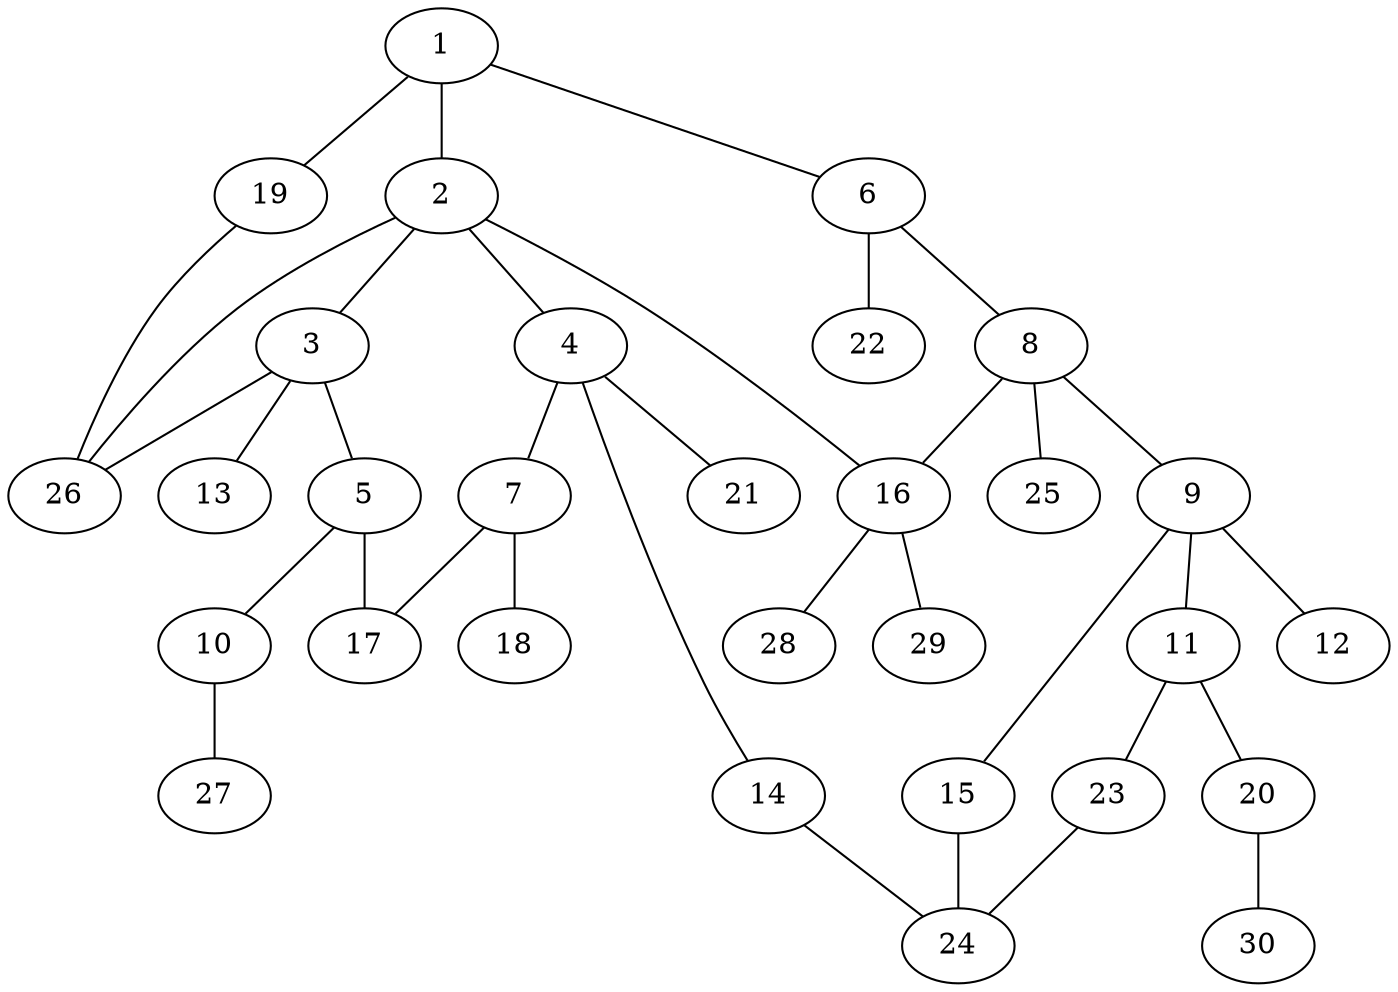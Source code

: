 graph graphname {1--2
1--6
1--19
2--3
2--4
2--16
2--26
3--5
3--13
3--26
4--7
4--14
4--21
5--10
5--17
6--8
6--22
7--17
7--18
8--9
8--16
8--25
9--11
9--12
9--15
10--27
11--20
11--23
14--24
15--24
16--28
16--29
19--26
20--30
23--24
}